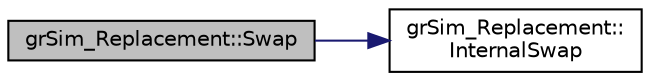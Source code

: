 digraph "grSim_Replacement::Swap"
{
 // INTERACTIVE_SVG=YES
  edge [fontname="Helvetica",fontsize="10",labelfontname="Helvetica",labelfontsize="10"];
  node [fontname="Helvetica",fontsize="10",shape=record];
  rankdir="LR";
  Node1 [label="grSim_Replacement::Swap",height=0.2,width=0.4,color="black", fillcolor="grey75", style="filled", fontcolor="black"];
  Node1 -> Node2 [color="midnightblue",fontsize="10",style="solid",fontname="Helvetica"];
  Node2 [label="grSim_Replacement::\lInternalSwap",height=0.2,width=0.4,color="black", fillcolor="white", style="filled",URL="$d0/de6/classgr_sim___replacement.html#ae38513c9a3dc4a8b2fc5966b13222075"];
}
